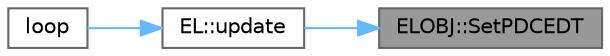 digraph "ELOBJ::SetPDCEDT"
{
 // LATEX_PDF_SIZE
  bgcolor="transparent";
  edge [fontname=Helvetica,fontsize=10,labelfontname=Helvetica,labelfontsize=10];
  node [fontname=Helvetica,fontsize=10,shape=box,height=0.2,width=0.4];
  rankdir="RL";
  Node1 [label="ELOBJ::SetPDCEDT",height=0.2,width=0.4,color="gray40", fillcolor="grey60", style="filled", fontcolor="black",tooltip="EPCに対して、PDCEDTのを結びつける（セットと更新）"];
  Node1 -> Node2 [dir="back",color="steelblue1",style="solid"];
  Node2 [label="EL::update",height=0.2,width=0.4,color="grey40", fillcolor="white", style="filled",URL="$class_e_l.html#a0f235980e2cdae6da6ca84c8098d49cb",tooltip="EPCの値を変更する, eojが1個の場合（複数の場合は0番に相当）"];
  Node2 -> Node3 [dir="back",color="steelblue1",style="solid"];
  Node3 [label="loop",height=0.2,width=0.4,color="grey40", fillcolor="white", style="filled",URL="$main_8cpp.html#afe461d27b9c48d5921c00d521181f12f",tooltip=" "];
}
